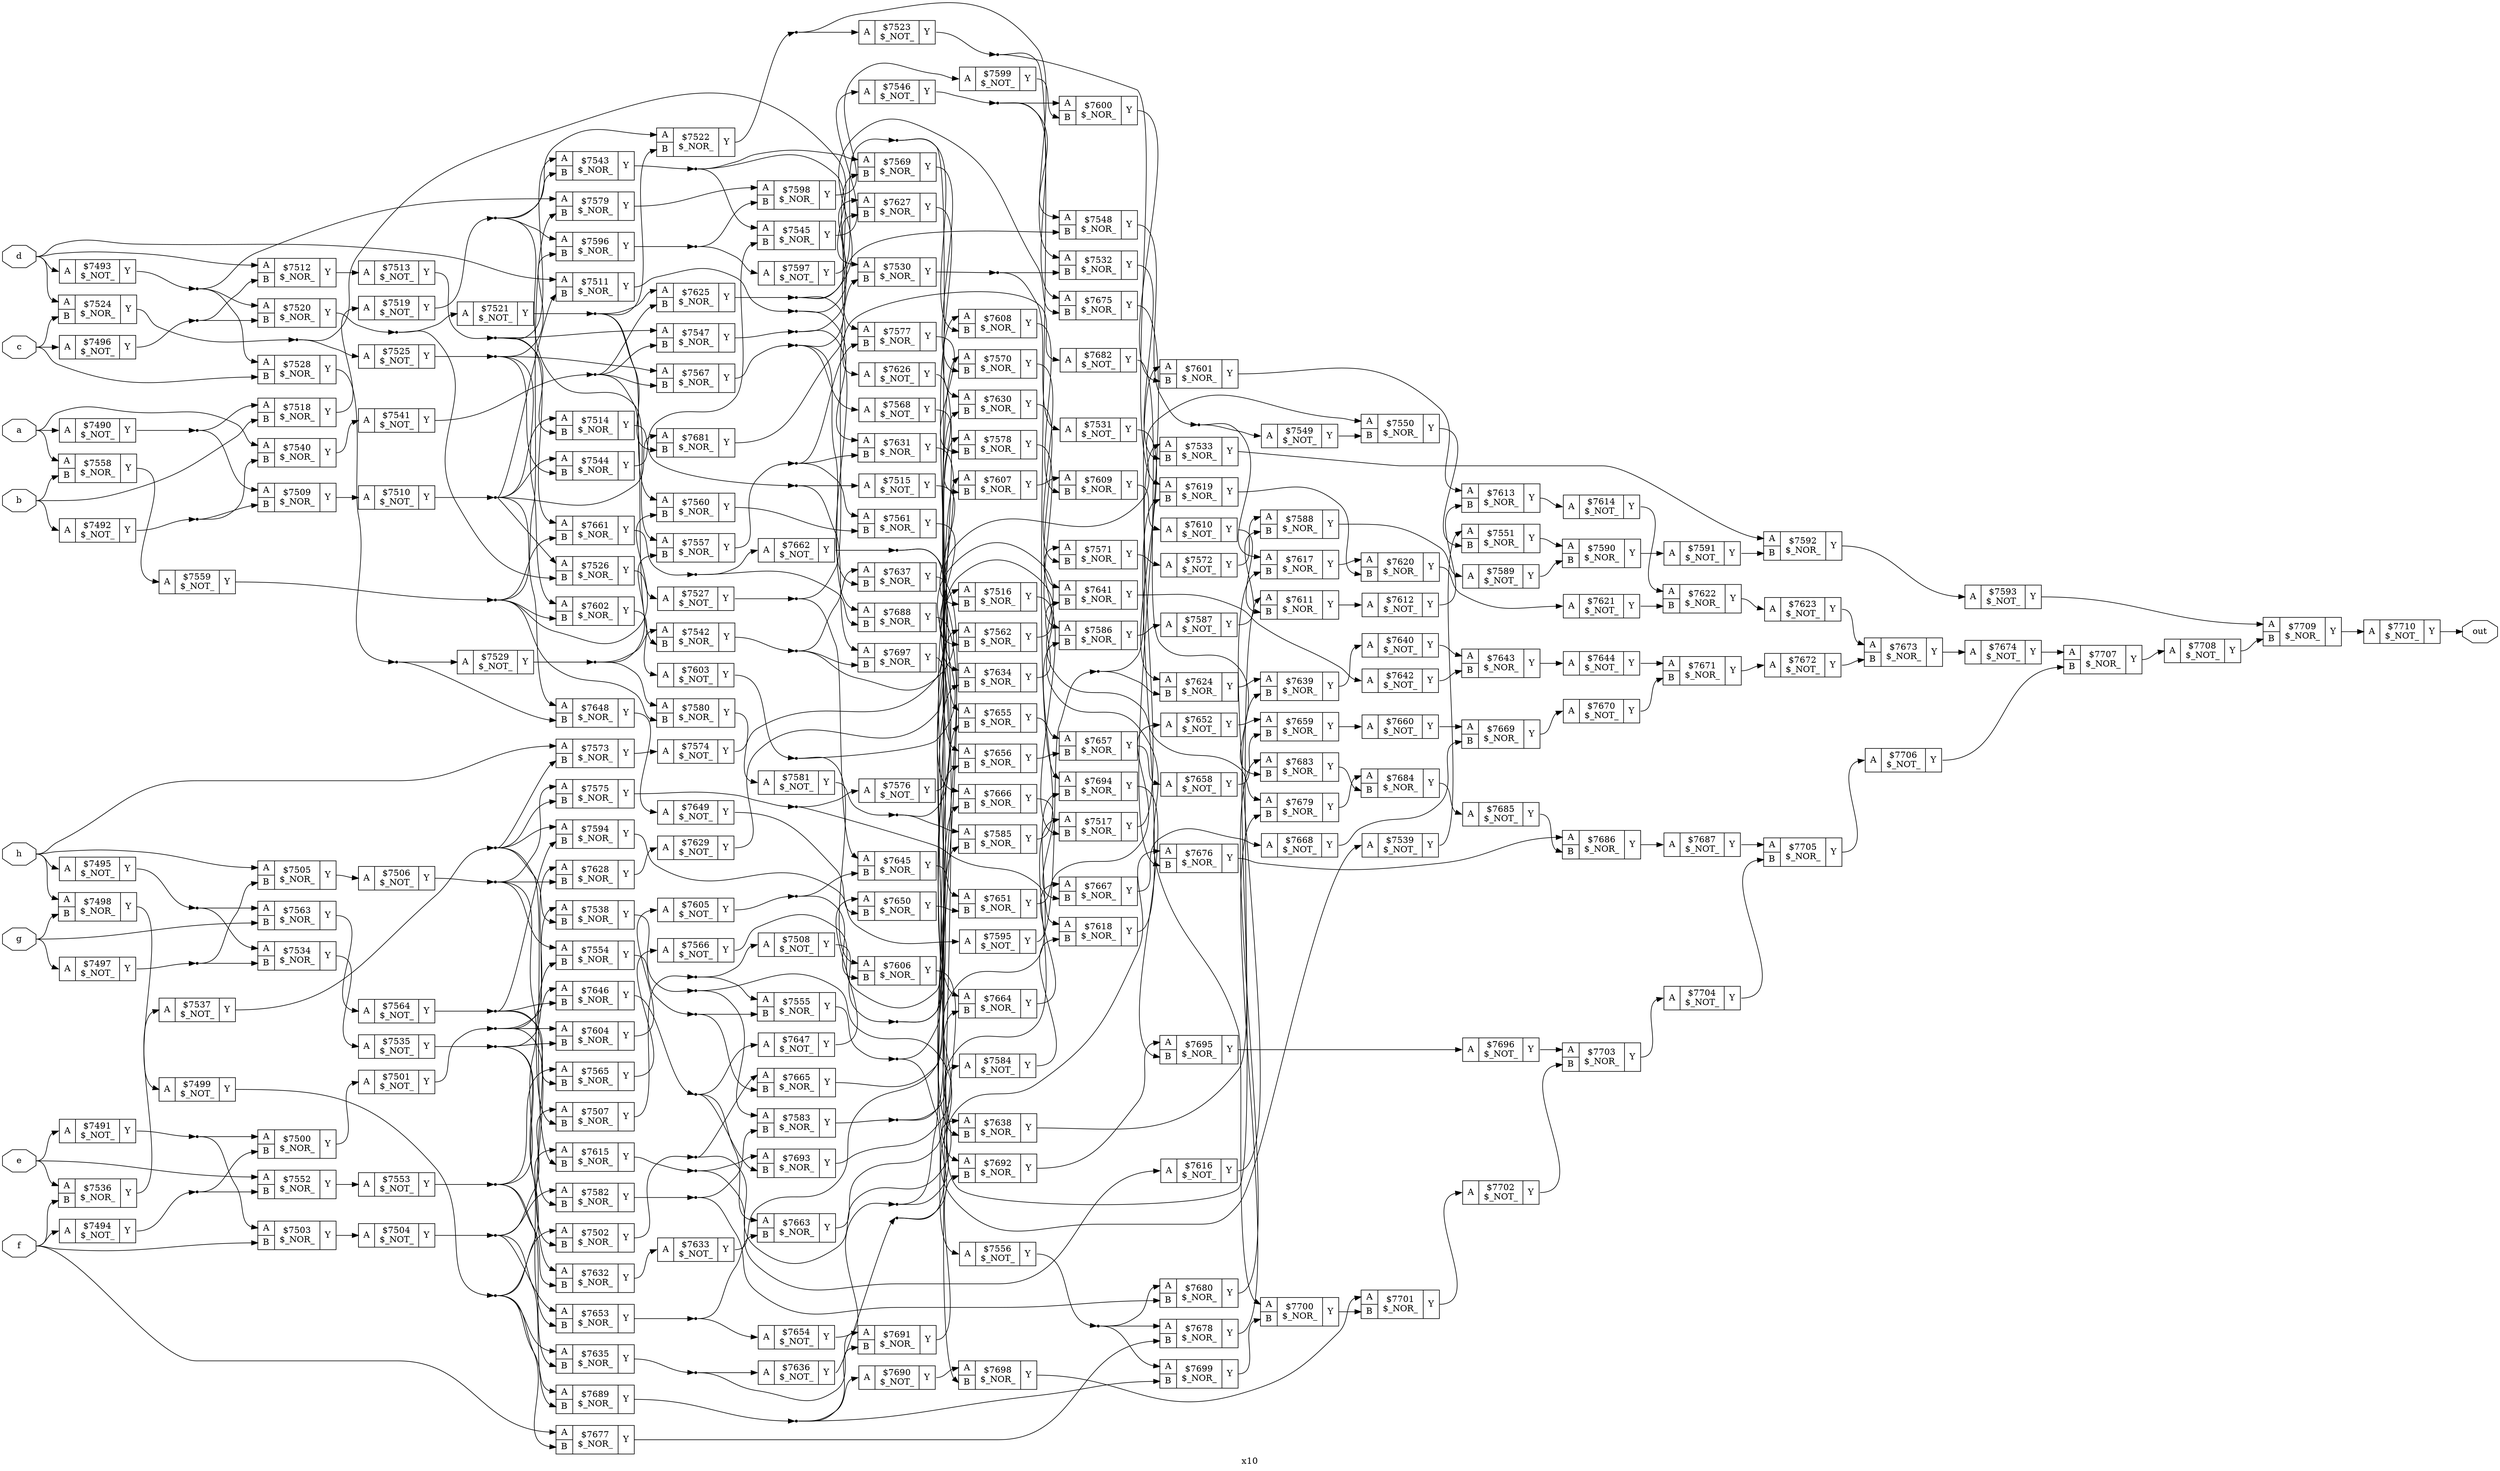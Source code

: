 digraph "x10" {
label="x10";
rankdir="LR";
remincross=true;
n221 [ shape=octagon, label="a", color="black", fontcolor="black" ];
n222 [ shape=octagon, label="b", color="black", fontcolor="black" ];
n223 [ shape=octagon, label="c", color="black", fontcolor="black" ];
n224 [ shape=octagon, label="d", color="black", fontcolor="black" ];
n225 [ shape=octagon, label="e", color="black", fontcolor="black" ];
n226 [ shape=octagon, label="f", color="black", fontcolor="black" ];
n227 [ shape=octagon, label="g", color="black", fontcolor="black" ];
n228 [ shape=octagon, label="h", color="black", fontcolor="black" ];
n229 [ shape=octagon, label="out", color="black", fontcolor="black" ];
c232 [ shape=record, label="{{<p230> A}|$7490\n$_NOT_|{<p231> Y}}" ];
c233 [ shape=record, label="{{<p230> A}|$7491\n$_NOT_|{<p231> Y}}" ];
c234 [ shape=record, label="{{<p230> A}|$7492\n$_NOT_|{<p231> Y}}" ];
c235 [ shape=record, label="{{<p230> A}|$7493\n$_NOT_|{<p231> Y}}" ];
c236 [ shape=record, label="{{<p230> A}|$7494\n$_NOT_|{<p231> Y}}" ];
c237 [ shape=record, label="{{<p230> A}|$7495\n$_NOT_|{<p231> Y}}" ];
c238 [ shape=record, label="{{<p230> A}|$7496\n$_NOT_|{<p231> Y}}" ];
c239 [ shape=record, label="{{<p230> A}|$7497\n$_NOT_|{<p231> Y}}" ];
c241 [ shape=record, label="{{<p230> A|<p240> B}|$7498\n$_NOR_|{<p231> Y}}" ];
c242 [ shape=record, label="{{<p230> A}|$7499\n$_NOT_|{<p231> Y}}" ];
c243 [ shape=record, label="{{<p230> A|<p240> B}|$7500\n$_NOR_|{<p231> Y}}" ];
c244 [ shape=record, label="{{<p230> A}|$7501\n$_NOT_|{<p231> Y}}" ];
c245 [ shape=record, label="{{<p230> A|<p240> B}|$7502\n$_NOR_|{<p231> Y}}" ];
c246 [ shape=record, label="{{<p230> A|<p240> B}|$7503\n$_NOR_|{<p231> Y}}" ];
c247 [ shape=record, label="{{<p230> A}|$7504\n$_NOT_|{<p231> Y}}" ];
c248 [ shape=record, label="{{<p230> A|<p240> B}|$7505\n$_NOR_|{<p231> Y}}" ];
c249 [ shape=record, label="{{<p230> A}|$7506\n$_NOT_|{<p231> Y}}" ];
c250 [ shape=record, label="{{<p230> A|<p240> B}|$7507\n$_NOR_|{<p231> Y}}" ];
c251 [ shape=record, label="{{<p230> A}|$7508\n$_NOT_|{<p231> Y}}" ];
c252 [ shape=record, label="{{<p230> A|<p240> B}|$7509\n$_NOR_|{<p231> Y}}" ];
c253 [ shape=record, label="{{<p230> A}|$7510\n$_NOT_|{<p231> Y}}" ];
c254 [ shape=record, label="{{<p230> A|<p240> B}|$7511\n$_NOR_|{<p231> Y}}" ];
c255 [ shape=record, label="{{<p230> A|<p240> B}|$7512\n$_NOR_|{<p231> Y}}" ];
c256 [ shape=record, label="{{<p230> A}|$7513\n$_NOT_|{<p231> Y}}" ];
c257 [ shape=record, label="{{<p230> A|<p240> B}|$7514\n$_NOR_|{<p231> Y}}" ];
c258 [ shape=record, label="{{<p230> A}|$7515\n$_NOT_|{<p231> Y}}" ];
c259 [ shape=record, label="{{<p230> A|<p240> B}|$7516\n$_NOR_|{<p231> Y}}" ];
c260 [ shape=record, label="{{<p230> A|<p240> B}|$7517\n$_NOR_|{<p231> Y}}" ];
c261 [ shape=record, label="{{<p230> A|<p240> B}|$7518\n$_NOR_|{<p231> Y}}" ];
c262 [ shape=record, label="{{<p230> A}|$7519\n$_NOT_|{<p231> Y}}" ];
c263 [ shape=record, label="{{<p230> A|<p240> B}|$7520\n$_NOR_|{<p231> Y}}" ];
c264 [ shape=record, label="{{<p230> A}|$7521\n$_NOT_|{<p231> Y}}" ];
c265 [ shape=record, label="{{<p230> A|<p240> B}|$7522\n$_NOR_|{<p231> Y}}" ];
c266 [ shape=record, label="{{<p230> A}|$7523\n$_NOT_|{<p231> Y}}" ];
c267 [ shape=record, label="{{<p230> A|<p240> B}|$7524\n$_NOR_|{<p231> Y}}" ];
c268 [ shape=record, label="{{<p230> A}|$7525\n$_NOT_|{<p231> Y}}" ];
c269 [ shape=record, label="{{<p230> A|<p240> B}|$7526\n$_NOR_|{<p231> Y}}" ];
c270 [ shape=record, label="{{<p230> A}|$7527\n$_NOT_|{<p231> Y}}" ];
c271 [ shape=record, label="{{<p230> A|<p240> B}|$7528\n$_NOR_|{<p231> Y}}" ];
c272 [ shape=record, label="{{<p230> A}|$7529\n$_NOT_|{<p231> Y}}" ];
c273 [ shape=record, label="{{<p230> A|<p240> B}|$7530\n$_NOR_|{<p231> Y}}" ];
c274 [ shape=record, label="{{<p230> A}|$7531\n$_NOT_|{<p231> Y}}" ];
c275 [ shape=record, label="{{<p230> A|<p240> B}|$7532\n$_NOR_|{<p231> Y}}" ];
c276 [ shape=record, label="{{<p230> A|<p240> B}|$7533\n$_NOR_|{<p231> Y}}" ];
c277 [ shape=record, label="{{<p230> A|<p240> B}|$7534\n$_NOR_|{<p231> Y}}" ];
c278 [ shape=record, label="{{<p230> A}|$7535\n$_NOT_|{<p231> Y}}" ];
c279 [ shape=record, label="{{<p230> A|<p240> B}|$7536\n$_NOR_|{<p231> Y}}" ];
c280 [ shape=record, label="{{<p230> A}|$7537\n$_NOT_|{<p231> Y}}" ];
c281 [ shape=record, label="{{<p230> A|<p240> B}|$7538\n$_NOR_|{<p231> Y}}" ];
c282 [ shape=record, label="{{<p230> A}|$7539\n$_NOT_|{<p231> Y}}" ];
c283 [ shape=record, label="{{<p230> A|<p240> B}|$7540\n$_NOR_|{<p231> Y}}" ];
c284 [ shape=record, label="{{<p230> A}|$7541\n$_NOT_|{<p231> Y}}" ];
c285 [ shape=record, label="{{<p230> A|<p240> B}|$7542\n$_NOR_|{<p231> Y}}" ];
c286 [ shape=record, label="{{<p230> A|<p240> B}|$7543\n$_NOR_|{<p231> Y}}" ];
c287 [ shape=record, label="{{<p230> A|<p240> B}|$7544\n$_NOR_|{<p231> Y}}" ];
c288 [ shape=record, label="{{<p230> A|<p240> B}|$7545\n$_NOR_|{<p231> Y}}" ];
c289 [ shape=record, label="{{<p230> A}|$7546\n$_NOT_|{<p231> Y}}" ];
c290 [ shape=record, label="{{<p230> A|<p240> B}|$7547\n$_NOR_|{<p231> Y}}" ];
c291 [ shape=record, label="{{<p230> A|<p240> B}|$7548\n$_NOR_|{<p231> Y}}" ];
c292 [ shape=record, label="{{<p230> A}|$7549\n$_NOT_|{<p231> Y}}" ];
c293 [ shape=record, label="{{<p230> A|<p240> B}|$7550\n$_NOR_|{<p231> Y}}" ];
c294 [ shape=record, label="{{<p230> A|<p240> B}|$7551\n$_NOR_|{<p231> Y}}" ];
c295 [ shape=record, label="{{<p230> A|<p240> B}|$7552\n$_NOR_|{<p231> Y}}" ];
c296 [ shape=record, label="{{<p230> A}|$7553\n$_NOT_|{<p231> Y}}" ];
c297 [ shape=record, label="{{<p230> A|<p240> B}|$7554\n$_NOR_|{<p231> Y}}" ];
c298 [ shape=record, label="{{<p230> A|<p240> B}|$7555\n$_NOR_|{<p231> Y}}" ];
c299 [ shape=record, label="{{<p230> A}|$7556\n$_NOT_|{<p231> Y}}" ];
c300 [ shape=record, label="{{<p230> A|<p240> B}|$7557\n$_NOR_|{<p231> Y}}" ];
c301 [ shape=record, label="{{<p230> A|<p240> B}|$7558\n$_NOR_|{<p231> Y}}" ];
c302 [ shape=record, label="{{<p230> A}|$7559\n$_NOT_|{<p231> Y}}" ];
c303 [ shape=record, label="{{<p230> A|<p240> B}|$7560\n$_NOR_|{<p231> Y}}" ];
c304 [ shape=record, label="{{<p230> A|<p240> B}|$7561\n$_NOR_|{<p231> Y}}" ];
c305 [ shape=record, label="{{<p230> A|<p240> B}|$7562\n$_NOR_|{<p231> Y}}" ];
c306 [ shape=record, label="{{<p230> A|<p240> B}|$7563\n$_NOR_|{<p231> Y}}" ];
c307 [ shape=record, label="{{<p230> A}|$7564\n$_NOT_|{<p231> Y}}" ];
c308 [ shape=record, label="{{<p230> A|<p240> B}|$7565\n$_NOR_|{<p231> Y}}" ];
c309 [ shape=record, label="{{<p230> A}|$7566\n$_NOT_|{<p231> Y}}" ];
c310 [ shape=record, label="{{<p230> A|<p240> B}|$7567\n$_NOR_|{<p231> Y}}" ];
c311 [ shape=record, label="{{<p230> A}|$7568\n$_NOT_|{<p231> Y}}" ];
c312 [ shape=record, label="{{<p230> A|<p240> B}|$7569\n$_NOR_|{<p231> Y}}" ];
c313 [ shape=record, label="{{<p230> A|<p240> B}|$7570\n$_NOR_|{<p231> Y}}" ];
c314 [ shape=record, label="{{<p230> A|<p240> B}|$7571\n$_NOR_|{<p231> Y}}" ];
c315 [ shape=record, label="{{<p230> A}|$7572\n$_NOT_|{<p231> Y}}" ];
c316 [ shape=record, label="{{<p230> A|<p240> B}|$7573\n$_NOR_|{<p231> Y}}" ];
c317 [ shape=record, label="{{<p230> A}|$7574\n$_NOT_|{<p231> Y}}" ];
c318 [ shape=record, label="{{<p230> A|<p240> B}|$7575\n$_NOR_|{<p231> Y}}" ];
c319 [ shape=record, label="{{<p230> A}|$7576\n$_NOT_|{<p231> Y}}" ];
c320 [ shape=record, label="{{<p230> A|<p240> B}|$7577\n$_NOR_|{<p231> Y}}" ];
c321 [ shape=record, label="{{<p230> A|<p240> B}|$7578\n$_NOR_|{<p231> Y}}" ];
c322 [ shape=record, label="{{<p230> A|<p240> B}|$7579\n$_NOR_|{<p231> Y}}" ];
c323 [ shape=record, label="{{<p230> A|<p240> B}|$7580\n$_NOR_|{<p231> Y}}" ];
c324 [ shape=record, label="{{<p230> A}|$7581\n$_NOT_|{<p231> Y}}" ];
c325 [ shape=record, label="{{<p230> A|<p240> B}|$7582\n$_NOR_|{<p231> Y}}" ];
c326 [ shape=record, label="{{<p230> A|<p240> B}|$7583\n$_NOR_|{<p231> Y}}" ];
c327 [ shape=record, label="{{<p230> A}|$7584\n$_NOT_|{<p231> Y}}" ];
c328 [ shape=record, label="{{<p230> A|<p240> B}|$7585\n$_NOR_|{<p231> Y}}" ];
c329 [ shape=record, label="{{<p230> A|<p240> B}|$7586\n$_NOR_|{<p231> Y}}" ];
c330 [ shape=record, label="{{<p230> A}|$7587\n$_NOT_|{<p231> Y}}" ];
c331 [ shape=record, label="{{<p230> A|<p240> B}|$7588\n$_NOR_|{<p231> Y}}" ];
c332 [ shape=record, label="{{<p230> A}|$7589\n$_NOT_|{<p231> Y}}" ];
c333 [ shape=record, label="{{<p230> A|<p240> B}|$7590\n$_NOR_|{<p231> Y}}" ];
c334 [ shape=record, label="{{<p230> A}|$7591\n$_NOT_|{<p231> Y}}" ];
c335 [ shape=record, label="{{<p230> A|<p240> B}|$7592\n$_NOR_|{<p231> Y}}" ];
c336 [ shape=record, label="{{<p230> A}|$7593\n$_NOT_|{<p231> Y}}" ];
c337 [ shape=record, label="{{<p230> A|<p240> B}|$7594\n$_NOR_|{<p231> Y}}" ];
c338 [ shape=record, label="{{<p230> A}|$7595\n$_NOT_|{<p231> Y}}" ];
c339 [ shape=record, label="{{<p230> A|<p240> B}|$7596\n$_NOR_|{<p231> Y}}" ];
c340 [ shape=record, label="{{<p230> A}|$7597\n$_NOT_|{<p231> Y}}" ];
c341 [ shape=record, label="{{<p230> A|<p240> B}|$7598\n$_NOR_|{<p231> Y}}" ];
c342 [ shape=record, label="{{<p230> A}|$7599\n$_NOT_|{<p231> Y}}" ];
c343 [ shape=record, label="{{<p230> A|<p240> B}|$7600\n$_NOR_|{<p231> Y}}" ];
c344 [ shape=record, label="{{<p230> A|<p240> B}|$7601\n$_NOR_|{<p231> Y}}" ];
c345 [ shape=record, label="{{<p230> A|<p240> B}|$7602\n$_NOR_|{<p231> Y}}" ];
c346 [ shape=record, label="{{<p230> A}|$7603\n$_NOT_|{<p231> Y}}" ];
c347 [ shape=record, label="{{<p230> A|<p240> B}|$7604\n$_NOR_|{<p231> Y}}" ];
c348 [ shape=record, label="{{<p230> A}|$7605\n$_NOT_|{<p231> Y}}" ];
c349 [ shape=record, label="{{<p230> A|<p240> B}|$7606\n$_NOR_|{<p231> Y}}" ];
c350 [ shape=record, label="{{<p230> A|<p240> B}|$7607\n$_NOR_|{<p231> Y}}" ];
c351 [ shape=record, label="{{<p230> A|<p240> B}|$7608\n$_NOR_|{<p231> Y}}" ];
c352 [ shape=record, label="{{<p230> A|<p240> B}|$7609\n$_NOR_|{<p231> Y}}" ];
c353 [ shape=record, label="{{<p230> A}|$7610\n$_NOT_|{<p231> Y}}" ];
c354 [ shape=record, label="{{<p230> A|<p240> B}|$7611\n$_NOR_|{<p231> Y}}" ];
c355 [ shape=record, label="{{<p230> A}|$7612\n$_NOT_|{<p231> Y}}" ];
c356 [ shape=record, label="{{<p230> A|<p240> B}|$7613\n$_NOR_|{<p231> Y}}" ];
c357 [ shape=record, label="{{<p230> A}|$7614\n$_NOT_|{<p231> Y}}" ];
c358 [ shape=record, label="{{<p230> A|<p240> B}|$7615\n$_NOR_|{<p231> Y}}" ];
c359 [ shape=record, label="{{<p230> A}|$7616\n$_NOT_|{<p231> Y}}" ];
c360 [ shape=record, label="{{<p230> A|<p240> B}|$7617\n$_NOR_|{<p231> Y}}" ];
c361 [ shape=record, label="{{<p230> A|<p240> B}|$7618\n$_NOR_|{<p231> Y}}" ];
c362 [ shape=record, label="{{<p230> A|<p240> B}|$7619\n$_NOR_|{<p231> Y}}" ];
c363 [ shape=record, label="{{<p230> A|<p240> B}|$7620\n$_NOR_|{<p231> Y}}" ];
c364 [ shape=record, label="{{<p230> A}|$7621\n$_NOT_|{<p231> Y}}" ];
c365 [ shape=record, label="{{<p230> A|<p240> B}|$7622\n$_NOR_|{<p231> Y}}" ];
c366 [ shape=record, label="{{<p230> A}|$7623\n$_NOT_|{<p231> Y}}" ];
c367 [ shape=record, label="{{<p230> A|<p240> B}|$7624\n$_NOR_|{<p231> Y}}" ];
c368 [ shape=record, label="{{<p230> A|<p240> B}|$7625\n$_NOR_|{<p231> Y}}" ];
c369 [ shape=record, label="{{<p230> A}|$7626\n$_NOT_|{<p231> Y}}" ];
c370 [ shape=record, label="{{<p230> A|<p240> B}|$7627\n$_NOR_|{<p231> Y}}" ];
c371 [ shape=record, label="{{<p230> A|<p240> B}|$7628\n$_NOR_|{<p231> Y}}" ];
c372 [ shape=record, label="{{<p230> A}|$7629\n$_NOT_|{<p231> Y}}" ];
c373 [ shape=record, label="{{<p230> A|<p240> B}|$7630\n$_NOR_|{<p231> Y}}" ];
c374 [ shape=record, label="{{<p230> A|<p240> B}|$7631\n$_NOR_|{<p231> Y}}" ];
c375 [ shape=record, label="{{<p230> A|<p240> B}|$7632\n$_NOR_|{<p231> Y}}" ];
c376 [ shape=record, label="{{<p230> A}|$7633\n$_NOT_|{<p231> Y}}" ];
c377 [ shape=record, label="{{<p230> A|<p240> B}|$7634\n$_NOR_|{<p231> Y}}" ];
c378 [ shape=record, label="{{<p230> A|<p240> B}|$7635\n$_NOR_|{<p231> Y}}" ];
c379 [ shape=record, label="{{<p230> A}|$7636\n$_NOT_|{<p231> Y}}" ];
c380 [ shape=record, label="{{<p230> A|<p240> B}|$7637\n$_NOR_|{<p231> Y}}" ];
c381 [ shape=record, label="{{<p230> A|<p240> B}|$7638\n$_NOR_|{<p231> Y}}" ];
c382 [ shape=record, label="{{<p230> A|<p240> B}|$7639\n$_NOR_|{<p231> Y}}" ];
c383 [ shape=record, label="{{<p230> A}|$7640\n$_NOT_|{<p231> Y}}" ];
c384 [ shape=record, label="{{<p230> A|<p240> B}|$7641\n$_NOR_|{<p231> Y}}" ];
c385 [ shape=record, label="{{<p230> A}|$7642\n$_NOT_|{<p231> Y}}" ];
c386 [ shape=record, label="{{<p230> A|<p240> B}|$7643\n$_NOR_|{<p231> Y}}" ];
c387 [ shape=record, label="{{<p230> A}|$7644\n$_NOT_|{<p231> Y}}" ];
c388 [ shape=record, label="{{<p230> A|<p240> B}|$7645\n$_NOR_|{<p231> Y}}" ];
c389 [ shape=record, label="{{<p230> A|<p240> B}|$7646\n$_NOR_|{<p231> Y}}" ];
c390 [ shape=record, label="{{<p230> A}|$7647\n$_NOT_|{<p231> Y}}" ];
c391 [ shape=record, label="{{<p230> A|<p240> B}|$7648\n$_NOR_|{<p231> Y}}" ];
c392 [ shape=record, label="{{<p230> A}|$7649\n$_NOT_|{<p231> Y}}" ];
c393 [ shape=record, label="{{<p230> A|<p240> B}|$7650\n$_NOR_|{<p231> Y}}" ];
c394 [ shape=record, label="{{<p230> A|<p240> B}|$7651\n$_NOR_|{<p231> Y}}" ];
c395 [ shape=record, label="{{<p230> A}|$7652\n$_NOT_|{<p231> Y}}" ];
c396 [ shape=record, label="{{<p230> A|<p240> B}|$7653\n$_NOR_|{<p231> Y}}" ];
c397 [ shape=record, label="{{<p230> A}|$7654\n$_NOT_|{<p231> Y}}" ];
c398 [ shape=record, label="{{<p230> A|<p240> B}|$7655\n$_NOR_|{<p231> Y}}" ];
c399 [ shape=record, label="{{<p230> A|<p240> B}|$7656\n$_NOR_|{<p231> Y}}" ];
c400 [ shape=record, label="{{<p230> A|<p240> B}|$7657\n$_NOR_|{<p231> Y}}" ];
c401 [ shape=record, label="{{<p230> A}|$7658\n$_NOT_|{<p231> Y}}" ];
c402 [ shape=record, label="{{<p230> A|<p240> B}|$7659\n$_NOR_|{<p231> Y}}" ];
c403 [ shape=record, label="{{<p230> A}|$7660\n$_NOT_|{<p231> Y}}" ];
c404 [ shape=record, label="{{<p230> A|<p240> B}|$7661\n$_NOR_|{<p231> Y}}" ];
c405 [ shape=record, label="{{<p230> A}|$7662\n$_NOT_|{<p231> Y}}" ];
c406 [ shape=record, label="{{<p230> A|<p240> B}|$7663\n$_NOR_|{<p231> Y}}" ];
c407 [ shape=record, label="{{<p230> A|<p240> B}|$7664\n$_NOR_|{<p231> Y}}" ];
c408 [ shape=record, label="{{<p230> A|<p240> B}|$7665\n$_NOR_|{<p231> Y}}" ];
c409 [ shape=record, label="{{<p230> A|<p240> B}|$7666\n$_NOR_|{<p231> Y}}" ];
c410 [ shape=record, label="{{<p230> A|<p240> B}|$7667\n$_NOR_|{<p231> Y}}" ];
c411 [ shape=record, label="{{<p230> A}|$7668\n$_NOT_|{<p231> Y}}" ];
c412 [ shape=record, label="{{<p230> A|<p240> B}|$7669\n$_NOR_|{<p231> Y}}" ];
c413 [ shape=record, label="{{<p230> A}|$7670\n$_NOT_|{<p231> Y}}" ];
c414 [ shape=record, label="{{<p230> A|<p240> B}|$7671\n$_NOR_|{<p231> Y}}" ];
c415 [ shape=record, label="{{<p230> A}|$7672\n$_NOT_|{<p231> Y}}" ];
c416 [ shape=record, label="{{<p230> A|<p240> B}|$7673\n$_NOR_|{<p231> Y}}" ];
c417 [ shape=record, label="{{<p230> A}|$7674\n$_NOT_|{<p231> Y}}" ];
c418 [ shape=record, label="{{<p230> A|<p240> B}|$7675\n$_NOR_|{<p231> Y}}" ];
c419 [ shape=record, label="{{<p230> A|<p240> B}|$7676\n$_NOR_|{<p231> Y}}" ];
c420 [ shape=record, label="{{<p230> A|<p240> B}|$7677\n$_NOR_|{<p231> Y}}" ];
c421 [ shape=record, label="{{<p230> A|<p240> B}|$7678\n$_NOR_|{<p231> Y}}" ];
c422 [ shape=record, label="{{<p230> A|<p240> B}|$7679\n$_NOR_|{<p231> Y}}" ];
c423 [ shape=record, label="{{<p230> A|<p240> B}|$7680\n$_NOR_|{<p231> Y}}" ];
c424 [ shape=record, label="{{<p230> A|<p240> B}|$7681\n$_NOR_|{<p231> Y}}" ];
c425 [ shape=record, label="{{<p230> A}|$7682\n$_NOT_|{<p231> Y}}" ];
c426 [ shape=record, label="{{<p230> A|<p240> B}|$7683\n$_NOR_|{<p231> Y}}" ];
c427 [ shape=record, label="{{<p230> A|<p240> B}|$7684\n$_NOR_|{<p231> Y}}" ];
c428 [ shape=record, label="{{<p230> A}|$7685\n$_NOT_|{<p231> Y}}" ];
c429 [ shape=record, label="{{<p230> A|<p240> B}|$7686\n$_NOR_|{<p231> Y}}" ];
c430 [ shape=record, label="{{<p230> A}|$7687\n$_NOT_|{<p231> Y}}" ];
c431 [ shape=record, label="{{<p230> A|<p240> B}|$7688\n$_NOR_|{<p231> Y}}" ];
c432 [ shape=record, label="{{<p230> A|<p240> B}|$7689\n$_NOR_|{<p231> Y}}" ];
c433 [ shape=record, label="{{<p230> A}|$7690\n$_NOT_|{<p231> Y}}" ];
c434 [ shape=record, label="{{<p230> A|<p240> B}|$7691\n$_NOR_|{<p231> Y}}" ];
c435 [ shape=record, label="{{<p230> A|<p240> B}|$7692\n$_NOR_|{<p231> Y}}" ];
c436 [ shape=record, label="{{<p230> A|<p240> B}|$7693\n$_NOR_|{<p231> Y}}" ];
c437 [ shape=record, label="{{<p230> A|<p240> B}|$7694\n$_NOR_|{<p231> Y}}" ];
c438 [ shape=record, label="{{<p230> A|<p240> B}|$7695\n$_NOR_|{<p231> Y}}" ];
c439 [ shape=record, label="{{<p230> A}|$7696\n$_NOT_|{<p231> Y}}" ];
c440 [ shape=record, label="{{<p230> A|<p240> B}|$7697\n$_NOR_|{<p231> Y}}" ];
c441 [ shape=record, label="{{<p230> A|<p240> B}|$7698\n$_NOR_|{<p231> Y}}" ];
c442 [ shape=record, label="{{<p230> A|<p240> B}|$7699\n$_NOR_|{<p231> Y}}" ];
c443 [ shape=record, label="{{<p230> A|<p240> B}|$7700\n$_NOR_|{<p231> Y}}" ];
c444 [ shape=record, label="{{<p230> A|<p240> B}|$7701\n$_NOR_|{<p231> Y}}" ];
c445 [ shape=record, label="{{<p230> A}|$7702\n$_NOT_|{<p231> Y}}" ];
c446 [ shape=record, label="{{<p230> A|<p240> B}|$7703\n$_NOR_|{<p231> Y}}" ];
c447 [ shape=record, label="{{<p230> A}|$7704\n$_NOT_|{<p231> Y}}" ];
c448 [ shape=record, label="{{<p230> A|<p240> B}|$7705\n$_NOR_|{<p231> Y}}" ];
c449 [ shape=record, label="{{<p230> A}|$7706\n$_NOT_|{<p231> Y}}" ];
c450 [ shape=record, label="{{<p230> A|<p240> B}|$7707\n$_NOR_|{<p231> Y}}" ];
c451 [ shape=record, label="{{<p230> A}|$7708\n$_NOT_|{<p231> Y}}" ];
c452 [ shape=record, label="{{<p230> A|<p240> B}|$7709\n$_NOR_|{<p231> Y}}" ];
c453 [ shape=record, label="{{<p230> A}|$7710\n$_NOT_|{<p231> Y}}" ];
c323:p231:e -> c324:p230:w [color="black", label=""];
c332:p231:e -> c333:p240:w [color="black", label=""];
c413:p231:e -> c414:p240:w [color="black", label=""];
c414:p231:e -> c415:p230:w [color="black", label=""];
c415:p231:e -> c416:p240:w [color="black", label=""];
c416:p231:e -> c417:p230:w [color="black", label=""];
c417:p231:e -> c450:p230:w [color="black", label=""];
c418:p231:e -> c419:p240:w [color="black", label=""];
c419:p231:e -> c429:p230:w [color="black", label=""];
c420:p231:e -> c421:p240:w [color="black", label=""];
c421:p231:e -> c422:p240:w [color="black", label=""];
c422:p231:e -> c427:p230:w [color="black", label=""];
n11 [ shape=point ];
c232:p231:e -> n11:w [color="black", label=""];
n11:e -> c252:p230:w [color="black", label=""];
n11:e -> c261:p230:w [color="black", label=""];
n110 [ shape=point ];
c242:p231:e -> n110:w [color="black", label=""];
n110:e -> c245:p230:w [color="black", label=""];
n110:e -> c358:p230:w [color="black", label=""];
n110:e -> c378:p230:w [color="black", label=""];
n110:e -> c420:p240:w [color="black", label=""];
n110:e -> c432:p230:w [color="black", label=""];
c423:p231:e -> c426:p230:w [color="black", label=""];
c424:p231:e -> c425:p230:w [color="black", label=""];
c425:p231:e -> c426:p240:w [color="black", label=""];
c426:p231:e -> c427:p240:w [color="black", label=""];
c427:p231:e -> c428:p230:w [color="black", label=""];
c428:p231:e -> c429:p240:w [color="black", label=""];
c429:p231:e -> c430:p230:w [color="black", label=""];
c430:p231:e -> c448:p230:w [color="black", label=""];
c431:p231:e -> c435:p230:w [color="black", label=""];
c333:p231:e -> c334:p230:w [color="black", label=""];
n120 [ shape=point ];
c432:p231:e -> n120:w [color="black", label=""];
n120:e -> c433:p230:w [color="black", label=""];
n120:e -> c434:p240:w [color="black", label=""];
n120:e -> c442:p240:w [color="black", label=""];
c243:p231:e -> c244:p230:w [color="black", label=""];
c433:p231:e -> c441:p230:w [color="black", label=""];
c434:p231:e -> c435:p240:w [color="black", label=""];
c435:p231:e -> c438:p230:w [color="black", label=""];
c436:p231:e -> c437:p240:w [color="black", label=""];
c437:p231:e -> c438:p240:w [color="black", label=""];
c438:p231:e -> c439:p230:w [color="black", label=""];
c439:p231:e -> c446:p230:w [color="black", label=""];
c440:p231:e -> c441:p240:w [color="black", label=""];
c334:p231:e -> c335:p240:w [color="black", label=""];
c441:p231:e -> c444:p230:w [color="black", label=""];
c442:p231:e -> c443:p240:w [color="black", label=""];
n132 [ shape=point ];
c244:p231:e -> n132:w [color="black", label=""];
n132:e -> c245:p240:w [color="black", label=""];
n132:e -> c347:p230:w [color="black", label=""];
n132:e -> c371:p230:w [color="black", label=""];
n132:e -> c389:p230:w [color="black", label=""];
c443:p231:e -> c444:p240:w [color="black", label=""];
c444:p231:e -> c445:p230:w [color="black", label=""];
c445:p231:e -> c446:p240:w [color="black", label=""];
c446:p231:e -> c447:p230:w [color="black", label=""];
c447:p231:e -> c448:p240:w [color="black", label=""];
c448:p231:e -> c449:p230:w [color="black", label=""];
c449:p231:e -> c450:p240:w [color="black", label=""];
c335:p231:e -> c336:p230:w [color="black", label=""];
c450:p231:e -> c451:p230:w [color="black", label=""];
c451:p231:e -> c452:p240:w [color="black", label=""];
c452:p231:e -> c453:p230:w [color="black", label=""];
n143 [ shape=point ];
c245:p231:e -> n143:w [color="black", label=""];
n143:e -> c260:p230:w [color="black", label=""];
n143:e -> c408:p230:w [color="black", label=""];
c246:p231:e -> c247:p230:w [color="black", label=""];
n145 [ shape=point ];
c247:p231:e -> n145:w [color="black", label=""];
n145:e -> c250:p230:w [color="black", label=""];
n145:e -> c325:p230:w [color="black", label=""];
n145:e -> c396:p230:w [color="black", label=""];
n145:e -> c432:p240:w [color="black", label=""];
c248:p231:e -> c249:p230:w [color="black", label=""];
n147 [ shape=point ];
c249:p231:e -> n147:w [color="black", label=""];
n147:e -> c250:p240:w [color="black", label=""];
n147:e -> c297:p230:w [color="black", label=""];
n147:e -> c318:p230:w [color="black", label=""];
n147:e -> c371:p240:w [color="black", label=""];
n148 [ shape=point ];
c250:p231:e -> n148:w [color="black", label=""];
n148:e -> c251:p230:w [color="black", label=""];
n148:e -> c298:p230:w [color="black", label=""];
n149 [ shape=point ];
c251:p231:e -> n149:w [color="black", label=""];
n149:e -> c259:p230:w [color="black", label=""];
n149:e -> c350:p230:w [color="black", label=""];
c336:p231:e -> c452:p230:w [color="black", label=""];
c252:p231:e -> c253:p230:w [color="black", label=""];
n151 [ shape=point ];
c253:p231:e -> n151:w [color="black", label=""];
n151:e -> c254:p240:w [color="black", label=""];
n151:e -> c257:p230:w [color="black", label=""];
n151:e -> c269:p230:w [color="black", label=""];
n151:e -> c287:p230:w [color="black", label=""];
n151:e -> c391:p230:w [color="black", label=""];
n151:e -> c424:p230:w [color="black", label=""];
n152 [ shape=point ];
c254:p231:e -> n152:w [color="black", label=""];
n152:e -> c370:p230:w [color="black", label=""];
n152:e -> c374:p230:w [color="black", label=""];
c255:p231:e -> c256:p230:w [color="black", label=""];
n154 [ shape=point ];
c256:p231:e -> n154:w [color="black", label=""];
n154:e -> c257:p240:w [color="black", label=""];
n154:e -> c286:p230:w [color="black", label=""];
n154:e -> c290:p230:w [color="black", label=""];
n154:e -> c404:p230:w [color="black", label=""];
n155 [ shape=point ];
c257:p231:e -> n155:w [color="black", label=""];
n155:e -> c258:p230:w [color="black", label=""];
n155:e -> c440:p230:w [color="black", label=""];
c258:p231:e -> c259:p240:w [color="black", label=""];
c259:p231:e -> c260:p240:w [color="black", label=""];
c260:p231:e -> c276:p230:w [color="black", label=""];
c261:p231:e -> c262:p230:w [color="black", label=""];
c337:p231:e -> c338:p230:w [color="black", label=""];
n160 [ shape=point ];
c262:p231:e -> n160:w [color="black", label=""];
n160:e -> c265:p230:w [color="black", label=""];
n160:e -> c286:p240:w [color="black", label=""];
n160:e -> c300:p230:w [color="black", label=""];
n160:e -> c339:p230:w [color="black", label=""];
n161 [ shape=point ];
c263:p231:e -> n161:w [color="black", label=""];
n161:e -> c264:p230:w [color="black", label=""];
n161:e -> c269:p240:w [color="black", label=""];
n162 [ shape=point ];
c264:p231:e -> n162:w [color="black", label=""];
n162:e -> c265:p240:w [color="black", label=""];
n162:e -> c303:p230:w [color="black", label=""];
n162:e -> c368:p230:w [color="black", label=""];
n162:e -> c424:p240:w [color="black", label=""];
n163 [ shape=point ];
c265:p231:e -> n163:w [color="black", label=""];
n163:e -> c266:p230:w [color="black", label=""];
n163:e -> c275:p230:w [color="black", label=""];
n164 [ shape=point ];
c266:p231:e -> n164:w [color="black", label=""];
n164:e -> c362:p230:w [color="black", label=""];
n164:e -> c437:p230:w [color="black", label=""];
n165 [ shape=point ];
c267:p231:e -> n165:w [color="black", label=""];
n165:e -> c268:p230:w [color="black", label=""];
n165:e -> c273:p230:w [color="black", label=""];
n166 [ shape=point ];
c268:p231:e -> n166:w [color="black", label=""];
n166:e -> c287:p240:w [color="black", label=""];
n166:e -> c310:p230:w [color="black", label=""];
n166:e -> c339:p240:w [color="black", label=""];
n166:e -> c345:p230:w [color="black", label=""];
c269:p231:e -> c270:p230:w [color="black", label=""];
n168 [ shape=point ];
c270:p231:e -> n168:w [color="black", label=""];
n168:e -> c273:p240:w [color="black", label=""];
n168:e -> c388:p230:w [color="black", label=""];
n169 [ shape=point ];
c271:p231:e -> n169:w [color="black", label=""];
n169:e -> c272:p230:w [color="black", label=""];
n169:e -> c391:p240:w [color="black", label=""];
n17 [ shape=point ];
c338:p231:e -> n17:w [color="black", label=""];
n17:e -> c344:p230:w [color="black", label=""];
n17:e -> c367:p240:w [color="black", label=""];
n170 [ shape=point ];
c272:p231:e -> n170:w [color="black", label=""];
n170:e -> c285:p230:w [color="black", label=""];
n170:e -> c300:p240:w [color="black", label=""];
n170:e -> c323:p230:w [color="black", label=""];
n171 [ shape=point ];
c273:p231:e -> n171:w [color="black", label=""];
n171:e -> c274:p230:w [color="black", label=""];
n171:e -> c275:p240:w [color="black", label=""];
c274:p231:e -> c367:p230:w [color="black", label=""];
c275:p231:e -> c276:p240:w [color="black", label=""];
c276:p231:e -> c335:p230:w [color="black", label=""];
c277:p231:e -> c278:p230:w [color="black", label=""];
n176 [ shape=point ];
c278:p231:e -> n176:w [color="black", label=""];
n176:e -> c281:p230:w [color="black", label=""];
n176:e -> c347:p240:w [color="black", label=""];
n176:e -> c375:p230:w [color="black", label=""];
n176:e -> c396:p240:w [color="black", label=""];
c279:p231:e -> c280:p230:w [color="black", label=""];
n178 [ shape=point ];
c280:p231:e -> n178:w [color="black", label=""];
n178:e -> c281:p240:w [color="black", label=""];
n178:e -> c316:p240:w [color="black", label=""];
n178:e -> c318:p240:w [color="black", label=""];
n178:e -> c337:p230:w [color="black", label=""];
n178:e -> c358:p240:w [color="black", label=""];
n179 [ shape=point ];
c281:p231:e -> n179:w [color="black", label=""];
n179:e -> c282:p230:w [color="black", label=""];
n179:e -> c326:p230:w [color="black", label=""];
n18 [ shape=point ];
c339:p231:e -> n18:w [color="black", label=""];
n18:e -> c340:p230:w [color="black", label=""];
n18:e -> c341:p240:w [color="black", label=""];
c282:p231:e -> c294:p230:w [color="black", label=""];
c283:p231:e -> c284:p230:w [color="black", label=""];
n182 [ shape=point ];
c284:p231:e -> n182:w [color="black", label=""];
n182:e -> c285:p240:w [color="black", label=""];
n182:e -> c290:p240:w [color="black", label=""];
n182:e -> c310:p240:w [color="black", label=""];
n182:e -> c368:p240:w [color="black", label=""];
n183 [ shape=point ];
c285:p231:e -> n183:w [color="black", label=""];
n183:e -> c293:p230:w [color="black", label=""];
n183:e -> c380:p230:w [color="black", label=""];
n183:e -> c440:p240:w [color="black", label=""];
n184 [ shape=point ];
c286:p231:e -> n184:w [color="black", label=""];
n184:e -> c288:p230:w [color="black", label=""];
n184:e -> c312:p230:w [color="black", label=""];
n184:e -> c320:p230:w [color="black", label=""];
c287:p231:e -> c288:p240:w [color="black", label=""];
c288:p231:e -> c289:p230:w [color="black", label=""];
n187 [ shape=point ];
c289:p231:e -> n187:w [color="black", label=""];
n187:e -> c291:p230:w [color="black", label=""];
n187:e -> c343:p230:w [color="black", label=""];
n187:e -> c418:p230:w [color="black", label=""];
n188 [ shape=point ];
c290:p231:e -> n188:w [color="black", label=""];
n188:e -> c291:p240:w [color="black", label=""];
n188:e -> c380:p240:w [color="black", label=""];
n189 [ shape=point ];
c291:p231:e -> n189:w [color="black", label=""];
n189:e -> c292:p230:w [color="black", label=""];
n189:e -> c360:p230:w [color="black", label=""];
n19 [ shape=point ];
c340:p231:e -> n19:w [color="black", label=""];
n19:e -> c351:p240:w [color="black", label=""];
n19:e -> c398:p230:w [color="black", label=""];
c292:p231:e -> c293:p240:w [color="black", label=""];
c293:p231:e -> c294:p240:w [color="black", label=""];
c294:p231:e -> c333:p230:w [color="black", label=""];
c295:p231:e -> c296:p230:w [color="black", label=""];
n194 [ shape=point ];
c296:p231:e -> n194:w [color="black", label=""];
n194:e -> c297:p240:w [color="black", label=""];
n194:e -> c308:p230:w [color="black", label=""];
n194:e -> c375:p240:w [color="black", label=""];
n194:e -> c378:p240:w [color="black", label=""];
n195 [ shape=point ];
c297:p231:e -> n195:w [color="black", label=""];
n195:e -> c298:p240:w [color="black", label=""];
n195:e -> c408:p240:w [color="black", label=""];
n196 [ shape=point ];
c298:p231:e -> n196:w [color="black", label=""];
n196:e -> c299:p230:w [color="black", label=""];
n196:e -> c305:p230:w [color="black", label=""];
n197 [ shape=point ];
c299:p231:e -> n197:w [color="black", label=""];
n197:e -> c421:p230:w [color="black", label=""];
n197:e -> c423:p230:w [color="black", label=""];
n197:e -> c442:p230:w [color="black", label=""];
n198 [ shape=point ];
c300:p231:e -> n198:w [color="black", label=""];
n198:e -> c304:p230:w [color="black", label=""];
n198:e -> c320:p240:w [color="black", label=""];
n198:e -> c374:p240:w [color="black", label=""];
c301:p231:e -> c302:p230:w [color="black", label=""];
n2 [ shape=point ];
c324:p231:e -> n2:w [color="black", label=""];
n2:e -> c328:p230:w [color="black", label=""];
n2:e -> c443:p230:w [color="black", label=""];
c341:p231:e -> c342:p230:w [color="black", label=""];
n200 [ shape=point ];
c302:p231:e -> n200:w [color="black", label=""];
n200:e -> c303:p240:w [color="black", label=""];
n200:e -> c322:p240:w [color="black", label=""];
n200:e -> c323:p240:w [color="black", label=""];
n200:e -> c345:p240:w [color="black", label=""];
n200:e -> c404:p240:w [color="black", label=""];
c303:p231:e -> c304:p240:w [color="black", label=""];
c304:p231:e -> c305:p240:w [color="black", label=""];
c305:p231:e -> c314:p230:w [color="black", label=""];
c306:p231:e -> c307:p230:w [color="black", label=""];
n205 [ shape=point ];
c307:p231:e -> n205:w [color="black", label=""];
n205:e -> c308:p240:w [color="black", label=""];
n205:e -> c325:p240:w [color="black", label=""];
n205:e -> c337:p240:w [color="black", label=""];
n205:e -> c389:p240:w [color="black", label=""];
c308:p231:e -> c309:p230:w [color="black", label=""];
c309:p231:e -> c313:p230:w [color="black", label=""];
n208 [ shape=point ];
c310:p231:e -> n208:w [color="black", label=""];
n208:e -> c311:p230:w [color="black", label=""];
n208:e -> c312:p240:w [color="black", label=""];
n208:e -> c431:p230:w [color="black", label=""];
c311:p231:e -> c350:p240:w [color="black", label=""];
c342:p231:e -> c343:p240:w [color="black", label=""];
c312:p231:e -> c313:p240:w [color="black", label=""];
c313:p231:e -> c314:p240:w [color="black", label=""];
c314:p231:e -> c315:p230:w [color="black", label=""];
c315:p231:e -> c331:p230:w [color="black", label=""];
c316:p231:e -> c317:p230:w [color="black", label=""];
c317:p231:e -> c351:p230:w [color="black", label=""];
n216 [ shape=point ];
c318:p231:e -> n216:w [color="black", label=""];
n216:e -> c319:p230:w [color="black", label=""];
n216:e -> c361:p230:w [color="black", label=""];
c319:p231:e -> c321:p230:w [color="black", label=""];
c320:p231:e -> c321:p240:w [color="black", label=""];
c321:p231:e -> c329:p230:w [color="black", label=""];
n22 [ shape=point ];
c233:p231:e -> n22:w [color="black", label=""];
n22:e -> c243:p230:w [color="black", label=""];
n22:e -> c246:p230:w [color="black", label=""];
c322:p231:e -> c341:p230:w [color="black", label=""];
n221:e -> c232:p230:w [color="black", label=""];
n221:e -> c283:p230:w [color="black", label=""];
n221:e -> c301:p230:w [color="black", label=""];
n222:e -> c234:p230:w [color="black", label=""];
n222:e -> c261:p240:w [color="black", label=""];
n222:e -> c301:p240:w [color="black", label=""];
n223:e -> c238:p230:w [color="black", label=""];
n223:e -> c267:p240:w [color="black", label=""];
n223:e -> c271:p240:w [color="black", label=""];
n224:e -> c235:p230:w [color="black", label=""];
n224:e -> c254:p230:w [color="black", label=""];
n224:e -> c255:p230:w [color="black", label=""];
n224:e -> c267:p230:w [color="black", label=""];
n225:e -> c233:p230:w [color="black", label=""];
n225:e -> c279:p230:w [color="black", label=""];
n225:e -> c295:p230:w [color="black", label=""];
n226:e -> c236:p230:w [color="black", label=""];
n226:e -> c246:p240:w [color="black", label=""];
n226:e -> c279:p240:w [color="black", label=""];
n226:e -> c420:p230:w [color="black", label=""];
n227:e -> c239:p230:w [color="black", label=""];
n227:e -> c241:p240:w [color="black", label=""];
n227:e -> c306:p240:w [color="black", label=""];
n228:e -> c237:p230:w [color="black", label=""];
n228:e -> c241:p230:w [color="black", label=""];
n228:e -> c248:p230:w [color="black", label=""];
n228:e -> c316:p230:w [color="black", label=""];
c453:p231:e -> n229:w [color="black", label=""];
c343:p231:e -> c344:p240:w [color="black", label=""];
c344:p231:e -> c356:p230:w [color="black", label=""];
c345:p231:e -> c346:p230:w [color="black", label=""];
n26 [ shape=point ];
c346:p231:e -> n26:w [color="black", label=""];
n26:e -> c349:p230:w [color="black", label=""];
n26:e -> c422:p230:w [color="black", label=""];
c347:p231:e -> c348:p230:w [color="black", label=""];
n28 [ shape=point ];
c348:p231:e -> n28:w [color="black", label=""];
n28:e -> c349:p240:w [color="black", label=""];
n28:e -> c388:p240:w [color="black", label=""];
c349:p231:e -> c354:p230:w [color="black", label=""];
n3 [ shape=point ];
c325:p231:e -> n3:w [color="black", label=""];
n3:e -> c326:p240:w [color="black", label=""];
n3:e -> c423:p240:w [color="black", label=""];
c350:p231:e -> c352:p230:w [color="black", label=""];
c351:p231:e -> c352:p240:w [color="black", label=""];
c352:p231:e -> c353:p230:w [color="black", label=""];
n33 [ shape=point ];
c234:p231:e -> n33:w [color="black", label=""];
n33:e -> c252:p240:w [color="black", label=""];
n33:e -> c283:p240:w [color="black", label=""];
c353:p231:e -> c354:p240:w [color="black", label=""];
c354:p231:e -> c355:p230:w [color="black", label=""];
c355:p231:e -> c356:p240:w [color="black", label=""];
c356:p231:e -> c357:p230:w [color="black", label=""];
c357:p231:e -> c365:p230:w [color="black", label=""];
n39 [ shape=point ];
c358:p231:e -> n39:w [color="black", label=""];
n39:e -> c359:p230:w [color="black", label=""];
n39:e -> c436:p230:w [color="black", label=""];
n4 [ shape=point ];
c326:p231:e -> n4:w [color="black", label=""];
n4:e -> c327:p230:w [color="black", label=""];
n4:e -> c328:p240:w [color="black", label=""];
c359:p231:e -> c360:p240:w [color="black", label=""];
c360:p231:e -> c363:p230:w [color="black", label=""];
c361:p231:e -> c362:p240:w [color="black", label=""];
c362:p231:e -> c363:p240:w [color="black", label=""];
n44 [ shape=point ];
c235:p231:e -> n44:w [color="black", label=""];
n44:e -> c263:p230:w [color="black", label=""];
n44:e -> c271:p230:w [color="black", label=""];
n44:e -> c322:p230:w [color="black", label=""];
c363:p231:e -> c364:p230:w [color="black", label=""];
c364:p231:e -> c365:p240:w [color="black", label=""];
c365:p231:e -> c366:p230:w [color="black", label=""];
c366:p231:e -> c416:p230:w [color="black", label=""];
c367:p231:e -> c382:p230:w [color="black", label=""];
c327:p231:e -> c361:p240:w [color="black", label=""];
n50 [ shape=point ];
c368:p231:e -> n50:w [color="black", label=""];
n50:e -> c369:p230:w [color="black", label=""];
n50:e -> c370:p240:w [color="black", label=""];
n50:e -> c418:p240:w [color="black", label=""];
c369:p231:e -> c399:p230:w [color="black", label=""];
c370:p231:e -> c373:p230:w [color="black", label=""];
c371:p231:e -> c372:p230:w [color="black", label=""];
c372:p231:e -> c373:p240:w [color="black", label=""];
n55 [ shape=point ];
c236:p231:e -> n55:w [color="black", label=""];
n55:e -> c243:p240:w [color="black", label=""];
n55:e -> c295:p240:w [color="black", label=""];
c373:p231:e -> c384:p230:w [color="black", label=""];
c374:p231:e -> c377:p230:w [color="black", label=""];
c375:p231:e -> c376:p230:w [color="black", label=""];
c376:p231:e -> c377:p240:w [color="black", label=""];
c328:p231:e -> c329:p240:w [color="black", label=""];
c377:p231:e -> c384:p240:w [color="black", label=""];
n61 [ shape=point ];
c378:p231:e -> n61:w [color="black", label=""];
n61:e -> c379:p230:w [color="black", label=""];
n61:e -> c434:p230:w [color="black", label=""];
n62 [ shape=point ];
c379:p231:e -> n62:w [color="black", label=""];
n62:e -> c381:p230:w [color="black", label=""];
n62:e -> c399:p240:w [color="black", label=""];
c380:p231:e -> c381:p240:w [color="black", label=""];
c381:p231:e -> c382:p240:w [color="black", label=""];
c382:p231:e -> c383:p230:w [color="black", label=""];
n66 [ shape=point ];
c237:p231:e -> n66:w [color="black", label=""];
n66:e -> c277:p230:w [color="black", label=""];
n66:e -> c306:p230:w [color="black", label=""];
c383:p231:e -> c386:p230:w [color="black", label=""];
c384:p231:e -> c385:p230:w [color="black", label=""];
c385:p231:e -> c386:p240:w [color="black", label=""];
c329:p231:e -> c330:p230:w [color="black", label=""];
c386:p231:e -> c387:p230:w [color="black", label=""];
c387:p231:e -> c414:p230:w [color="black", label=""];
c388:p231:e -> c394:p230:w [color="black", label=""];
n73 [ shape=point ];
c389:p231:e -> n73:w [color="black", label=""];
n73:e -> c390:p230:w [color="black", label=""];
n73:e -> c406:p230:w [color="black", label=""];
n73:e -> c436:p240:w [color="black", label=""];
c390:p231:e -> c393:p230:w [color="black", label=""];
c391:p231:e -> c392:p230:w [color="black", label=""];
c392:p231:e -> c393:p240:w [color="black", label=""];
n77 [ shape=point ];
c238:p231:e -> n77:w [color="black", label=""];
n77:e -> c255:p240:w [color="black", label=""];
n77:e -> c263:p240:w [color="black", label=""];
c393:p231:e -> c394:p240:w [color="black", label=""];
c394:p231:e -> c395:p230:w [color="black", label=""];
c330:p231:e -> c331:p240:w [color="black", label=""];
c395:p231:e -> c402:p230:w [color="black", label=""];
n81 [ shape=point ];
c396:p231:e -> n81:w [color="black", label=""];
n81:e -> c397:p230:w [color="black", label=""];
n81:e -> c406:p240:w [color="black", label=""];
n82 [ shape=point ];
c397:p231:e -> n82:w [color="black", label=""];
n82:e -> c398:p240:w [color="black", label=""];
n82:e -> c419:p230:w [color="black", label=""];
c398:p231:e -> c400:p230:w [color="black", label=""];
c399:p231:e -> c400:p240:w [color="black", label=""];
c400:p231:e -> c401:p230:w [color="black", label=""];
c401:p231:e -> c402:p240:w [color="black", label=""];
c402:p231:e -> c403:p230:w [color="black", label=""];
n88 [ shape=point ];
c239:p231:e -> n88:w [color="black", label=""];
n88:e -> c248:p240:w [color="black", label=""];
n88:e -> c277:p240:w [color="black", label=""];
c403:p231:e -> c412:p230:w [color="black", label=""];
c331:p231:e -> c332:p230:w [color="black", label=""];
n90 [ shape=point ];
c404:p231:e -> n90:w [color="black", label=""];
n90:e -> c405:p230:w [color="black", label=""];
n90:e -> c431:p240:w [color="black", label=""];
n91 [ shape=point ];
c405:p231:e -> n91:w [color="black", label=""];
n91:e -> c407:p230:w [color="black", label=""];
n91:e -> c409:p230:w [color="black", label=""];
c406:p231:e -> c407:p240:w [color="black", label=""];
c407:p231:e -> c410:p230:w [color="black", label=""];
c408:p231:e -> c409:p240:w [color="black", label=""];
c409:p231:e -> c410:p240:w [color="black", label=""];
c410:p231:e -> c411:p230:w [color="black", label=""];
c411:p231:e -> c412:p240:w [color="black", label=""];
c412:p231:e -> c413:p230:w [color="black", label=""];
c241:p231:e -> c242:p230:w [color="black", label=""];
}
